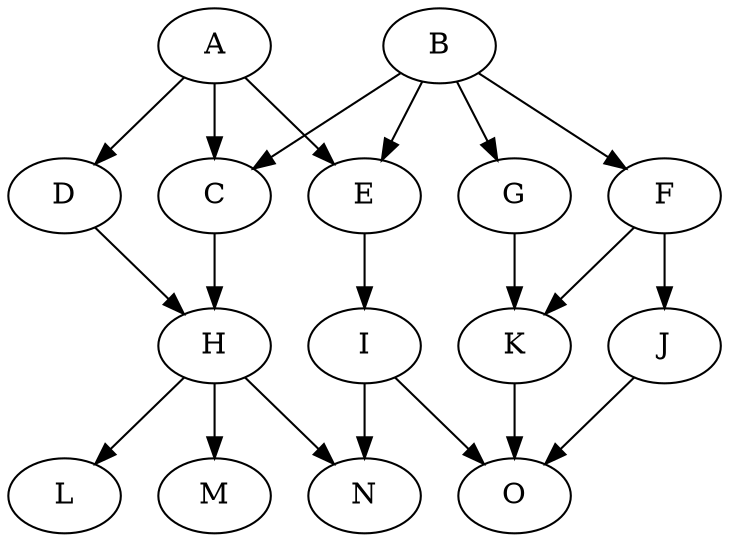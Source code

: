 digraph "Nodes15_MultiRoot_Proc5orMore" {
	A	 [Weight=5];
	B	 [Weight=3];
	C	 [Weight=5];
	D	 [Weight=4];
	E	 [Weight=3];
	F	 [Weight=2];
    G	 [Weight=1];
    H	 [Weight=1];
    I	 [Weight=2];
    J	 [Weight=3];
    K	 [Weight=4];
    L	 [Weight=6];
    M	 [Weight=7];
    N	 [Weight=8];
    O	 [Weight=9];
	A -> C	 [Weight=1];
	A -> D	 [Weight=1];
	A -> E	 [Weight=1];
    B -> C	 [Weight=2];
	B -> E	 [Weight=2];
	B -> F	 [Weight=2];
	B -> G	 [Weight=2];
    C -> H	 [Weight=3];
    D -> H	 [Weight=3];
    E -> I	 [Weight=3];
    F -> J	 [Weight=4];
    F -> K	 [Weight=4];
    G -> K	 [Weight=4];
    H -> L	 [Weight=5];
    H -> M	 [Weight=5];
    H -> N	 [Weight=5];
    I -> N	 [Weight=6];
    I -> O	 [Weight=6];
    J -> O	 [Weight=7];
    K -> O	 [Weight=7];
}

